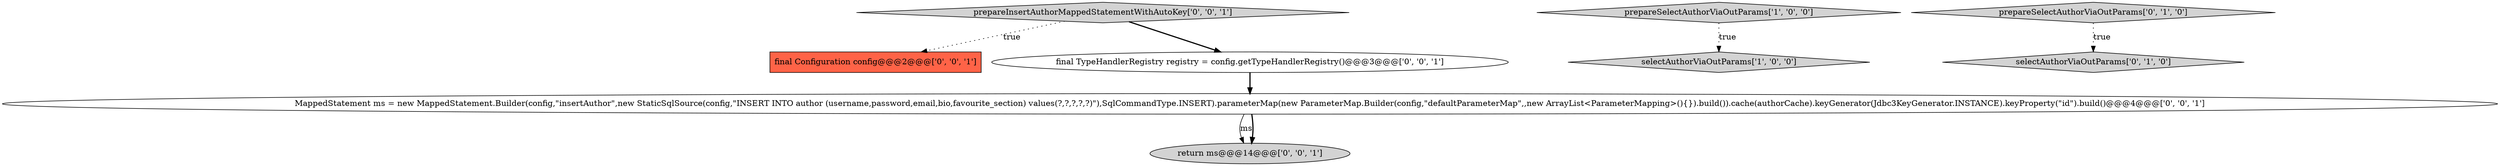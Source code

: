 digraph {
8 [style = filled, label = "prepareInsertAuthorMappedStatementWithAutoKey['0', '0', '1']", fillcolor = lightgray, shape = diamond image = "AAA0AAABBB3BBB"];
1 [style = filled, label = "prepareSelectAuthorViaOutParams['1', '0', '0']", fillcolor = lightgray, shape = diamond image = "AAA0AAABBB1BBB"];
3 [style = filled, label = "selectAuthorViaOutParams['0', '1', '0']", fillcolor = lightgray, shape = diamond image = "AAA0AAABBB2BBB"];
4 [style = filled, label = "MappedStatement ms = new MappedStatement.Builder(config,\"insertAuthor\",new StaticSqlSource(config,\"INSERT INTO author (username,password,email,bio,favourite_section) values(?,?,?,?,?)\"),SqlCommandType.INSERT).parameterMap(new ParameterMap.Builder(config,\"defaultParameterMap\",,new ArrayList<ParameterMapping>(){}).build()).cache(authorCache).keyGenerator(Jdbc3KeyGenerator.INSTANCE).keyProperty(\"id\").build()@@@4@@@['0', '0', '1']", fillcolor = white, shape = ellipse image = "AAA0AAABBB3BBB"];
2 [style = filled, label = "prepareSelectAuthorViaOutParams['0', '1', '0']", fillcolor = lightgray, shape = diamond image = "AAA0AAABBB2BBB"];
7 [style = filled, label = "return ms@@@14@@@['0', '0', '1']", fillcolor = lightgray, shape = ellipse image = "AAA0AAABBB3BBB"];
5 [style = filled, label = "final Configuration config@@@2@@@['0', '0', '1']", fillcolor = tomato, shape = box image = "AAA0AAABBB3BBB"];
0 [style = filled, label = "selectAuthorViaOutParams['1', '0', '0']", fillcolor = lightgray, shape = diamond image = "AAA0AAABBB1BBB"];
6 [style = filled, label = "final TypeHandlerRegistry registry = config.getTypeHandlerRegistry()@@@3@@@['0', '0', '1']", fillcolor = white, shape = ellipse image = "AAA0AAABBB3BBB"];
4->7 [style = solid, label="ms"];
2->3 [style = dotted, label="true"];
4->7 [style = bold, label=""];
8->6 [style = bold, label=""];
6->4 [style = bold, label=""];
1->0 [style = dotted, label="true"];
8->5 [style = dotted, label="true"];
}
